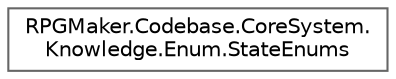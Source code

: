 digraph "クラス階層図"
{
 // LATEX_PDF_SIZE
  bgcolor="transparent";
  edge [fontname=Helvetica,fontsize=10,labelfontname=Helvetica,labelfontsize=10];
  node [fontname=Helvetica,fontsize=10,shape=box,height=0.2,width=0.4];
  rankdir="LR";
  Node0 [id="Node000000",label="RPGMaker.Codebase.CoreSystem.\lKnowledge.Enum.StateEnums",height=0.2,width=0.4,color="grey40", fillcolor="white", style="filled",URL="$d9/d57/class_r_p_g_maker_1_1_codebase_1_1_core_system_1_1_knowledge_1_1_enum_1_1_state_enums.html",tooltip="状態列挙"];
}
